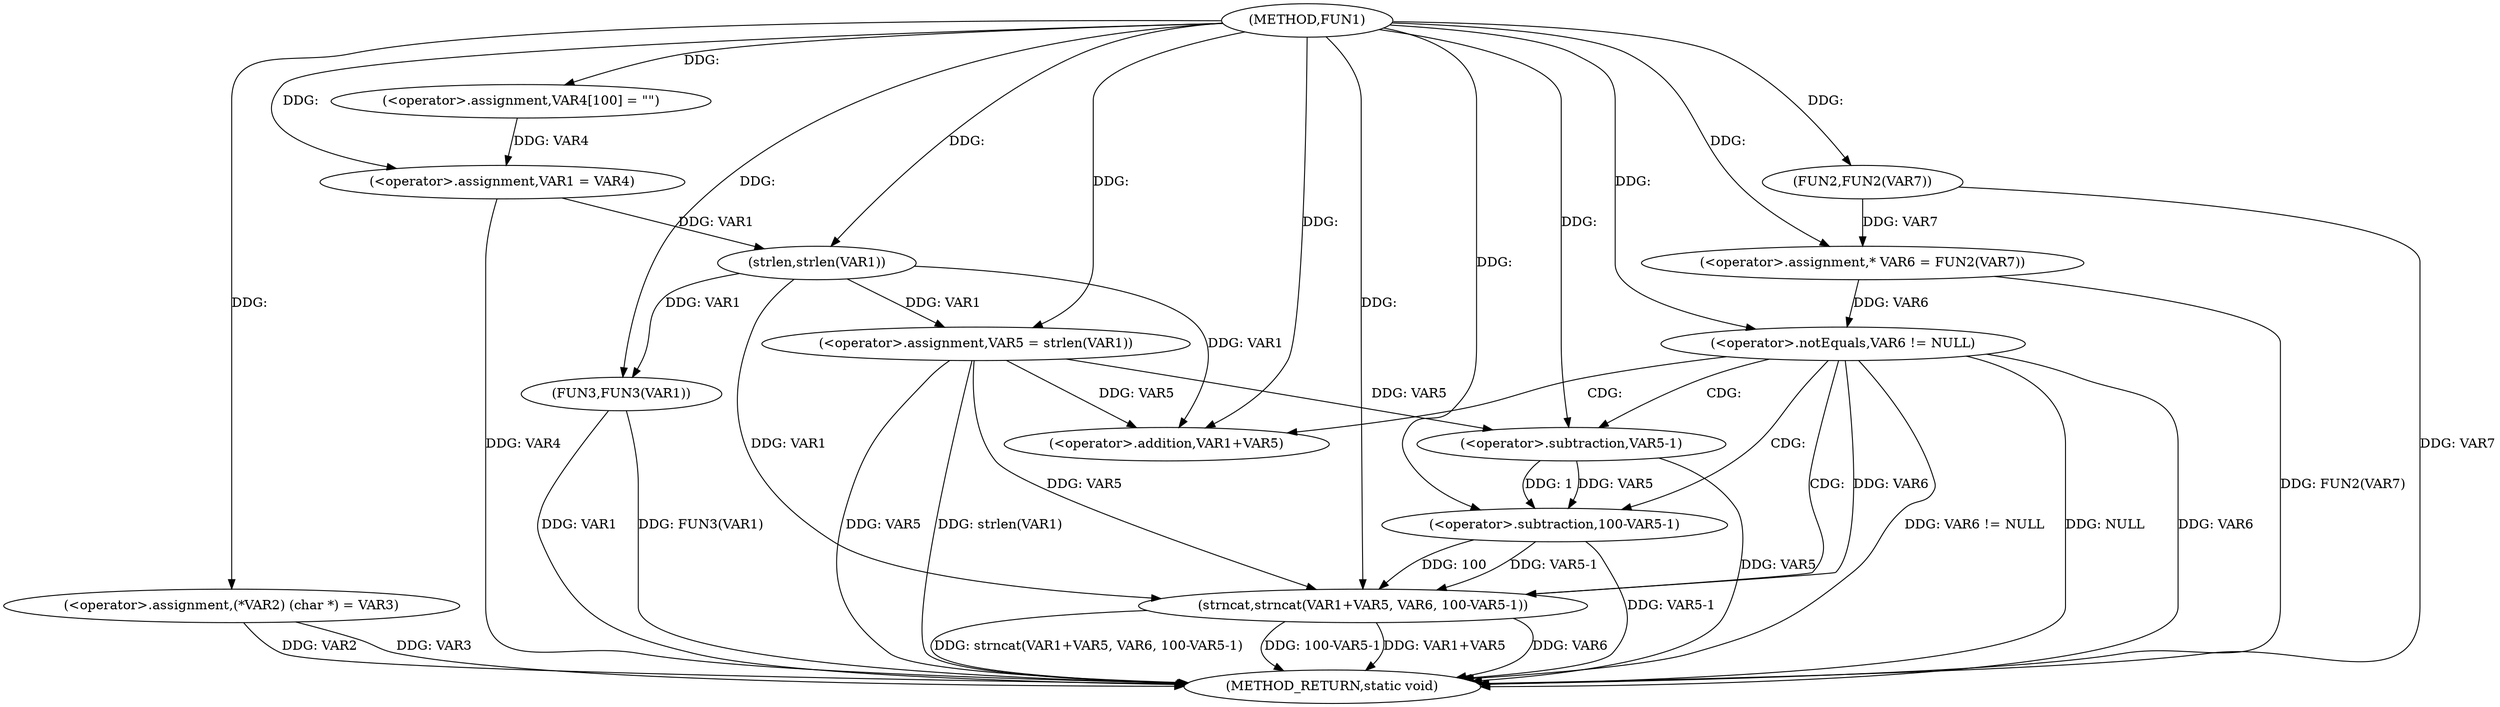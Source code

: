 digraph FUN1 {  
"1000100" [label = "(METHOD,FUN1)" ]
"1000142" [label = "(METHOD_RETURN,static void)" ]
"1000104" [label = "(<operator>.assignment,(*VAR2) (char *) = VAR3)" ]
"1000108" [label = "(<operator>.assignment,VAR4[100] = \"\")" ]
"1000111" [label = "(<operator>.assignment,VAR1 = VAR4)" ]
"1000116" [label = "(<operator>.assignment,VAR5 = strlen(VAR1))" ]
"1000118" [label = "(strlen,strlen(VAR1))" ]
"1000121" [label = "(<operator>.assignment,* VAR6 = FUN2(VAR7))" ]
"1000123" [label = "(FUN2,FUN2(VAR7))" ]
"1000126" [label = "(<operator>.notEquals,VAR6 != NULL)" ]
"1000130" [label = "(strncat,strncat(VAR1+VAR5, VAR6, 100-VAR5-1))" ]
"1000131" [label = "(<operator>.addition,VAR1+VAR5)" ]
"1000135" [label = "(<operator>.subtraction,100-VAR5-1)" ]
"1000137" [label = "(<operator>.subtraction,VAR5-1)" ]
"1000140" [label = "(FUN3,FUN3(VAR1))" ]
  "1000116" -> "1000142"  [ label = "DDG: VAR5"] 
  "1000104" -> "1000142"  [ label = "DDG: VAR2"] 
  "1000140" -> "1000142"  [ label = "DDG: FUN3(VAR1)"] 
  "1000130" -> "1000142"  [ label = "DDG: VAR6"] 
  "1000126" -> "1000142"  [ label = "DDG: VAR6"] 
  "1000116" -> "1000142"  [ label = "DDG: strlen(VAR1)"] 
  "1000130" -> "1000142"  [ label = "DDG: strncat(VAR1+VAR5, VAR6, 100-VAR5-1)"] 
  "1000126" -> "1000142"  [ label = "DDG: VAR6 != NULL"] 
  "1000121" -> "1000142"  [ label = "DDG: FUN2(VAR7)"] 
  "1000140" -> "1000142"  [ label = "DDG: VAR1"] 
  "1000130" -> "1000142"  [ label = "DDG: 100-VAR5-1"] 
  "1000111" -> "1000142"  [ label = "DDG: VAR4"] 
  "1000126" -> "1000142"  [ label = "DDG: NULL"] 
  "1000137" -> "1000142"  [ label = "DDG: VAR5"] 
  "1000135" -> "1000142"  [ label = "DDG: VAR5-1"] 
  "1000104" -> "1000142"  [ label = "DDG: VAR3"] 
  "1000130" -> "1000142"  [ label = "DDG: VAR1+VAR5"] 
  "1000123" -> "1000142"  [ label = "DDG: VAR7"] 
  "1000100" -> "1000104"  [ label = "DDG: "] 
  "1000100" -> "1000108"  [ label = "DDG: "] 
  "1000108" -> "1000111"  [ label = "DDG: VAR4"] 
  "1000100" -> "1000111"  [ label = "DDG: "] 
  "1000118" -> "1000116"  [ label = "DDG: VAR1"] 
  "1000100" -> "1000116"  [ label = "DDG: "] 
  "1000111" -> "1000118"  [ label = "DDG: VAR1"] 
  "1000100" -> "1000118"  [ label = "DDG: "] 
  "1000123" -> "1000121"  [ label = "DDG: VAR7"] 
  "1000100" -> "1000121"  [ label = "DDG: "] 
  "1000100" -> "1000123"  [ label = "DDG: "] 
  "1000121" -> "1000126"  [ label = "DDG: VAR6"] 
  "1000100" -> "1000126"  [ label = "DDG: "] 
  "1000118" -> "1000130"  [ label = "DDG: VAR1"] 
  "1000100" -> "1000130"  [ label = "DDG: "] 
  "1000116" -> "1000130"  [ label = "DDG: VAR5"] 
  "1000118" -> "1000131"  [ label = "DDG: VAR1"] 
  "1000100" -> "1000131"  [ label = "DDG: "] 
  "1000116" -> "1000131"  [ label = "DDG: VAR5"] 
  "1000126" -> "1000130"  [ label = "DDG: VAR6"] 
  "1000135" -> "1000130"  [ label = "DDG: 100"] 
  "1000135" -> "1000130"  [ label = "DDG: VAR5-1"] 
  "1000100" -> "1000135"  [ label = "DDG: "] 
  "1000137" -> "1000135"  [ label = "DDG: VAR5"] 
  "1000137" -> "1000135"  [ label = "DDG: 1"] 
  "1000100" -> "1000137"  [ label = "DDG: "] 
  "1000116" -> "1000137"  [ label = "DDG: VAR5"] 
  "1000118" -> "1000140"  [ label = "DDG: VAR1"] 
  "1000100" -> "1000140"  [ label = "DDG: "] 
  "1000126" -> "1000137"  [ label = "CDG: "] 
  "1000126" -> "1000130"  [ label = "CDG: "] 
  "1000126" -> "1000131"  [ label = "CDG: "] 
  "1000126" -> "1000135"  [ label = "CDG: "] 
}
